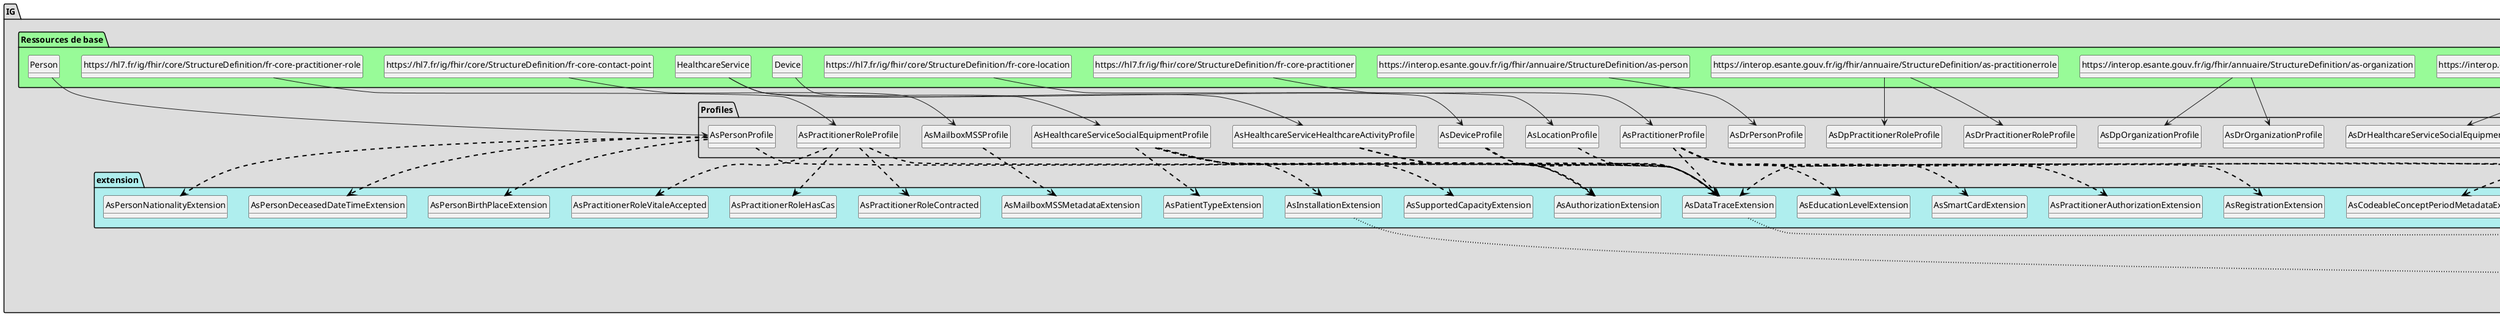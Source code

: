 @startuml
set namespaceSeparator ?
hide circle
hide class fields

package IG #DDDDDD{

     package Profiles #DDDDDD{

        class AsAddressExtendedProfile{

             Address => [None..None]
             Address.line.extension => [None..None]
             Address.line.extension:careOf => <&plus>[0..1]
             Address.line.extension:additionalLocator => <&plus>[0..1]
             Address.line.extension:houseNumber => <&plus>[0..1]
             Address.line.extension:buildingNumberSuffix => <&plus>[0..1]
             Address.line.extension:streetNameType => <&plus>[0..1]
             Address.line.extension:streetNameType.value[x] => <&plus>[None..None]
             Address.line.extension:postBox => <&plus>[0..1]
             Address.line.extension:streetNameBase => <&plus>[0..1]
             Address.line.extension:lieuDit => <&plus>[0..1]
             Address.district => [None..None]
             Address.country => [None..None]
        } 

        class AsCodeableConceptTimedProfile{

             CodeableConcept.extension:as-codeableconcept-timed-metadata => <&plus>[0..*]
        } 

        class AsDeviceProfile{

             Device.meta.extension:as-ext-data-trace => <&plus>[0..1]
             Device.extension => [None..None]
             Device.extension:as-ext-authorization => <&plus>[0..1]
             Device.identifier => [None..None]
             Device.identifier:numAutorisationArhgos => [0..1]
             Device.identifier:numAutorisationArhgos.system => [1..None]
             Device.status => [None..None]
             Device.manufacturer => [None..None]
             Device.serialNumber => [None..None]
             Device.type => [None..None]
             Device.owner => [None..None]
        } 

        class AsDpDeviceProfile{

             Device => [None..None]
             Device.meta.profile => [1..None]
             Device.meta.profile:as-dp-canonical => [1..1]
             Device.definition => [None..0]
             Device.udiCarrier => [None..0]
             Device.status => [1..None]
             Device.statusReason => [None..0]
             Device.distinctIdentifier => [None..0]
             Device.manufactureDate => [None..0]
             Device.expirationDate => [None..0]
             Device.lotNumber => [None..0]
             Device.deviceName => [None..0]
             Device.modelNumber => [None..0]
             Device.partNumber => [None..0]
             Device.specialization => [None..0]
             Device.version => [None..0]
             Device.property => [None..0]
             Device.patient => [None..0]
             Device.contact => [None..0]
             Device.location => [None..0]
             Device.url => [None..0]
             Device.note => [None..0]
             Device.safety => [None..0]
             Device.parent => [None..0]
        } 

        class AsDpHealthcareServiceHealthcareActivityProfile{

             HealthcareService => [None..None]
             HealthcareService.meta.profile => [1..None]
             HealthcareService.meta.profile:as-dp-canonical => [1..1]
             HealthcareService.active => [1..None]
             HealthcareService.specialty => [None..0]
             HealthcareService.location => [None..0]
             HealthcareService.name => [None..0]
             HealthcareService.comment => [None..0]
             HealthcareService.extraDetails => [None..0]
             HealthcareService.photo => [None..0]
             HealthcareService.telecom => [None..0]
             HealthcareService.coverageArea => [None..0]
             HealthcareService.serviceProvisionCode => [None..0]
             HealthcareService.eligibility => [None..0]
             HealthcareService.program => [None..0]
             HealthcareService.communication => [None..0]
             HealthcareService.referralMethod => [None..0]
             HealthcareService.appointmentRequired => [None..0]
             HealthcareService.availableTime => [None..0]
             HealthcareService.notAvailable => [None..0]
             HealthcareService.availabilityExceptions => [None..0]
             HealthcareService.endpoint => [None..0]
        } 

        class AsDpHealthcareServiceSocialEquipmentProfile{

             HealthcareService => [None..None]
             HealthcareService.meta.profile => [1..None]
             HealthcareService.meta.profile:as-dp-canonical => [1..1]
             HealthcareService.identifier => [None..0]
             HealthcareService.identifier:numAutorisationArhgos => [None..0]
             HealthcareService.active => [1..None]
             HealthcareService.category => [None..0]
             HealthcareService.specialty => [None..0]
             HealthcareService.location => [None..0]
             HealthcareService.name => [None..0]
             HealthcareService.comment => [None..0]
             HealthcareService.extraDetails => [None..0]
             HealthcareService.photo => [None..0]
             HealthcareService.telecom => [None..0]
             HealthcareService.coverageArea => [None..0]
             HealthcareService.serviceProvisionCode => [None..0]
             HealthcareService.eligibility.comment => [None..0]
             HealthcareService.program => [None..0]
             HealthcareService.communication => [None..0]
             HealthcareService.referralMethod => [None..0]
             HealthcareService.appointmentRequired => [None..0]
             HealthcareService.availableTime => [None..0]
             HealthcareService.notAvailable => [None..0]
             HealthcareService.availabilityExceptions => [None..0]
             HealthcareService.endpoint => [None..0]
        } 

        class AsDpOrganizationProfile{

             Organization => [None..None]
             Organization.meta.profile => [2..None]
             Organization.meta.profile:fr-canonical => [1..None]
             Organization.meta.profile:as-dp-canonical => [1..1]
             Organization.extension:as-ext-digital-certificate => <&plus>[None..0]
             Organization.identifier => [None..None]
             Organization.identifier.period => [None..0]
             Organization.identifier.assigner => [None..0]
             Organization.identifier:idNatSt => [None..None]
             Organization.identifier:idNatSt.period => [None..0]
             Organization.identifier:idNatSt.assigner => [None..0]
             Organization.identifier:siren => [None..None]
             Organization.identifier:siren.period => [None..0]
             Organization.identifier:siren.assigner => [None..0]
             Organization.identifier:siret => [None..None]
             Organization.identifier:siret.period => [None..0]
             Organization.identifier:siret.assigner => [None..0]
             Organization.identifier:finess => [None..None]
             Organization.identifier:finess.period => [None..0]
             Organization.identifier:finess.assigner => [None..0]
             Organization.identifier:adeliRang => [None..None]
             Organization.identifier:adeliRang.period => [None..0]
             Organization.identifier:adeliRang.assigner => [None..0]
             Organization.identifier:rppsRang => [None..None]
             Organization.identifier:rppsRang.period => [None..0]
             Organization.identifier:rppsRang.assigner => [None..0]
             Organization.identifier:identifiantInterne => [0..1]
             Organization.identifier:identifiantInterne.type => [1..None]
             Organization.identifier:identifiantInterne.system => [None..None]
             Organization.active => [1..None]
             Organization.telecom => [None..None]
             Organization.telecom.period => [None..0]
             Organization.telecom:mailbox-mss => [None..None]
             Organization.telecom:mailbox-mss.extension:as-mailbox-mss-metadata => <&plus>[None..None]
             Organization.telecom:mailbox-mss.extension:as-mailbox-mss-metadata.extension:responsible => <&plus>[None..0]
             Organization.telecom:mailbox-mss.extension:as-mailbox-mss-metadata.extension:phone => <&plus>[None..0]
             Organization.telecom:mailbox-mss.period => [None..0]
             Organization.contact => [None..0]
             Organization.endpoint => [None..0]
        } 

        class AsDpPractitionerProfile{

             Practitioner => [None..None]
             Practitioner.meta.profile => [2..None]
             Practitioner.meta.profile:fr-canonical => [1..None]
             Practitioner.meta.profile:as-dp-canonical => [1..1]
             Practitioner.extension:as-ext-registration => <&plus>[None..0]
             Practitioner.extension:as-ext-frpractitioner-authorization => <&plus>[None..0]
             Practitioner.extension:as-ext-smartcard => <&plus>[None..1]
             Practitioner.extension:as-ext-digital-certificate => <&plus>[None..0]
             Practitioner.identifier => [2..None]
             Practitioner.identifier.period => [None..0]
             Practitioner.identifier.assigner => [None..0]
             Practitioner.identifier:idNatPs => [1..None]
             Practitioner.identifier:idNatPs.period => [None..0]
             Practitioner.identifier:idNatPs.assigner => [None..0]
             Practitioner.identifier:rpps => [1..1]
             Practitioner.identifier:rpps.period => [None..0]
             Practitioner.identifier:rpps.assigner => [None..0]
             Practitioner.identifier:identifiantInterne => [0..1]
             Practitioner.identifier:identifiantInterne.type => [None..None]
             Practitioner.identifier:identifiantInterne.system => [None..None]
             Practitioner.identifier:identifiantInterne.value => [None..None]
             Practitioner.active => [1..None]
             Practitioner.name => [None..1]
             Practitioner.telecom => [None..None]
             Practitioner.telecom:mailbox-mss => [None..None]
             Practitioner.telecom:mailbox-mss.extension:as-mailbox-mss-metadata => <&plus>[None..None]
             Practitioner.telecom:mailbox-mss.extension:as-mailbox-mss-metadata.extension:responsible => <&plus>[None..0]
             Practitioner.telecom:mailbox-mss.extension:as-mailbox-mss-metadata.extension:phone => <&plus>[None..0]
             Practitioner.address => [None..0]
             Practitioner.qualification => [None..None]
             Practitioner.qualification.period => [None..0]
             Practitioner.qualification:degree => [None..None]
             Practitioner.qualification:degree.extension:as-ext-education-level => <&plus>[None..0]
             Practitioner.qualification:degree.period => [None..0]
             Practitioner.qualification:degree.issuer => [None..0]
             Practitioner.qualification:exercicePro => [None..None]
             Practitioner.qualification:exercicePro.period => [None..0]
             Practitioner.qualification:savoirFaire => [None..None]
             Practitioner.qualification:savoirFaire.period => [None..0]
             Practitioner.communication => [None..0]
        } 

        class AsDpPractitionerRoleProfile{

             PractitionerRole => [None..None]
             PractitionerRole.meta.profile => [2..None]
             PractitionerRole.meta.profile:fr-canonical => [1..None]
             PractitionerRole.meta.profile:as-dp-canonical => [1..1]
             PractitionerRole.extension:as-ext-practitionerrole-contracted => <&plus>[None..0]
             PractitionerRole.extension:as-ext-practitionerrole-hascas => <&plus>[None..0]
             PractitionerRole.extension:as-ext-practitionerrole-vitale-accepted => <&plus>[None..0]
             PractitionerRole.identifier:idSituationExercice => [None..1]
             PractitionerRole.identifier:numeroAm => [None..0]
             PractitionerRole.active => [1..None]
             PractitionerRole.period => [None..0]
             PractitionerRole.practitioner => [1..None]
             PractitionerRole.specialty => [None..0]
             PractitionerRole.location => [None..0]
             PractitionerRole.healthcareService => [None..0]
             PractitionerRole.telecom => [None..None]
             PractitionerRole.telecom:mailbox-mss => [None..None]
             PractitionerRole.telecom:mailbox-mss.extension:as-mailbox-mss-metadata => <&plus>[None..None]
             PractitionerRole.telecom:mailbox-mss.extension:as-mailbox-mss-metadata.extension:responsible => <&plus>[None..0]
             PractitionerRole.telecom:mailbox-mss.extension:as-mailbox-mss-metadata.extension:phone => <&plus>[None..0]
             PractitionerRole.availableTime => [None..0]
             PractitionerRole.notAvailable => [None..0]
             PractitionerRole.availabilityExceptions => [None..0]
             PractitionerRole.endpoint => [None..0]
        } 

        class AsDrDeviceProfile{

             Device => [None..None]
             Device.meta.profile => [1..None]
             Device.meta.profile:as-dr-canonical => [1..1]
             Device.definition => [None..0]
             Device.udiCarrier => [None..0]
             Device.statusReason => [None..0]
             Device.distinctIdentifier => [None..0]
             Device.manufactureDate => [None..0]
             Device.expirationDate => [None..0]
             Device.lotNumber => [None..0]
             Device.deviceName => [None..0]
             Device.modelNumber => [None..0]
             Device.partNumber => [None..0]
             Device.specialization => [None..0]
             Device.version => [None..0]
             Device.property => [None..0]
             Device.patient => [None..0]
             Device.contact => [None..0]
             Device.location => [None..0]
             Device.url => [None..0]
             Device.note => [None..0]
             Device.safety => [None..0]
             Device.parent => [None..0]
        } 

        class AsDrHealthcareServiceHealthcareActivityProfile{

             HealthcareService => [None..None]
             HealthcareService.meta.profile => [1..None]
             HealthcareService.meta.profile:as-dr-canonical => [1..1]
             HealthcareService.specialty => [None..0]
             HealthcareService.location => [None..0]
             HealthcareService.name => [None..0]
             HealthcareService.comment => [None..0]
             HealthcareService.extraDetails => [None..0]
             HealthcareService.photo => [None..0]
             HealthcareService.telecom => [None..0]
             HealthcareService.coverageArea => [None..0]
             HealthcareService.serviceProvisionCode => [None..0]
             HealthcareService.eligibility => [None..0]
             HealthcareService.program => [None..0]
             HealthcareService.communication => [None..0]
             HealthcareService.referralMethod => [None..0]
             HealthcareService.appointmentRequired => [None..0]
             HealthcareService.availableTime => [None..0]
             HealthcareService.notAvailable => [None..0]
             HealthcareService.availabilityExceptions => [None..0]
             HealthcareService.endpoint => [None..0]
        } 

        class AsDrHealthcareServiceSocialEquipmentProfile{

             HealthcareService => [None..None]
             HealthcareService.meta.profile => [1..None]
             HealthcareService.meta.profile:as-dr-canonical => [1..1]
             HealthcareService.identifier => [None..0]
             HealthcareService.identifier:numAutorisationArhgos => [None..0]
             HealthcareService.category => [None..0]
             HealthcareService.specialty => [None..0]
             HealthcareService.location => [None..0]
             HealthcareService.name => [None..0]
             HealthcareService.comment => [None..0]
             HealthcareService.extraDetails => [None..0]
             HealthcareService.photo => [None..0]
             HealthcareService.telecom => [None..0]
             HealthcareService.coverageArea => [None..0]
             HealthcareService.serviceProvisionCode => [None..0]
             HealthcareService.eligibility.comment => [None..0]
             HealthcareService.program => [None..0]
             HealthcareService.communication => [None..0]
             HealthcareService.referralMethod => [None..0]
             HealthcareService.appointmentRequired => [None..0]
             HealthcareService.availableTime => [None..0]
             HealthcareService.notAvailable => [None..0]
             HealthcareService.availabilityExceptions => [None..0]
             HealthcareService.endpoint => [None..0]
        } 

        class AsDrOrganizationProfile{

             Organization => [None..None]
             Organization.meta.profile => [2..None]
             Organization.meta.profile:fr-canonical => [1..None]
             Organization.meta.profile:as-dr-canonical => [1..1]
        } 

        class AsDrPersonProfile{

             Person => [None..None]
             Person.meta.profile => [1..None]
             Person.meta.profile:as-dr-canonical => [1..1]
             Person.name => [None..1]
             Person.photo => [None..0]
        } 

        class AsDrPractitionerProfile{

             Practitioner => [None..None]
             Practitioner.meta.profile => [2..None]
             Practitioner.meta.profile:fr-canonical => [1..None]
             Practitioner.meta.profile:as-dr-canonical => [1..1]
             Practitioner.extension:as-ext-digital-certificate => <&plus>[None..None]
             Practitioner.extension:as-ext-digital-certificate.extension:domain => <&plus>[None..0]
             Practitioner.identifier => [2..None]
             Practitioner.identifier:idNatPs => [1..None]
             Practitioner.identifier:rpps => [1..1]
             Practitioner.name => [None..1]
        } 

        class AsDrPractitionerRoleProfile{

             PractitionerRole => [None..None]
             PractitionerRole.meta.profile => [2..None]
             PractitionerRole.meta.profile:fr-canonical => [1..None]
             PractitionerRole.meta.profile:as-dr-canonical => [1..1]
             PractitionerRole.identifier:idSituationExercice => [None..1]
             PractitionerRole.identifier:numeroAm => [None..1]
             PractitionerRole.practitioner => [1..None]
             PractitionerRole.specialty => [None..0]
             PractitionerRole.healthcareService => [None..0]
             PractitionerRole.availableTime => [None..0]
             PractitionerRole.notAvailable => [None..0]
             PractitionerRole.availabilityExceptions => [None..0]
             PractitionerRole.endpoint => [None..0]
        } 

        class AsHealthcareServiceHealthcareActivityProfile{

             HealthcareService.meta.extension:as-ext-data-trace => <&plus>[0..1]
             HealthcareService.meta.extension:as-ext-data-trace.extension:date-maj-ae => <&plus>[None..None]
             HealthcareService.extension => [None..None]
             HealthcareService.extension:as-ext-authorization => <&plus>[0..*]
             HealthcareService.identifier => [None..None]
             HealthcareService.identifier:numAutorisationArhgos => [0..1]
             HealthcareService.identifier:numAutorisationArhgos.system => [1..None]
             HealthcareService.providedBy => [None..None]
             HealthcareService.category => [None..None]
             HealthcareService.type => [None..None]
             HealthcareService.type:category => [0..1]
             HealthcareService.type:activity => [0..1]
             HealthcareService.specialty => [None..None]
             HealthcareService.characteristic => [None..None]
        } 

        class AsHealthcareServiceSocialEquipmentProfile{

             HealthcareService.meta.extension:as-ext-data-trace => <&plus>[0..1]
             HealthcareService.extension => [None..None]
             HealthcareService.extension:as-ext-authorization => <&plus>[0..*]
             HealthcareService.extension:as-ext-authorization.extension:dateAuthorization => <&plus>[None..None]
             HealthcareService.extension:as-ext-authorization.extension:deletedAuthorization => <&plus>[None..None]
             HealthcareService.extension:as-ext-installation => <&plus>[0..*]
             HealthcareService.extension:as-ext-installation.extension:dateFirstInstallation => <&plus>[None..None]
             HealthcareService.extension:as-ext-installation.extension:deletedInstallation => <&plus>[None..None]
             HealthcareService.extension:as-ext-patient-type => <&plus>[0..*]
             HealthcareService.extension:as-ext-patient-type.extension:authorizedAgeRange => <&plus>[None..None]
             HealthcareService.extension:as-ext-patient-type.extension:authorizedAgeRange.value[x].low => <&plus>[None..None]
             HealthcareService.extension:as-ext-patient-type.extension:authorizedAgeRange.value[x].high => <&plus>[None..None]
             HealthcareService.extension:as-ext-patient-type.extension:installedAgeRange => <&plus>[None..None]
             HealthcareService.extension:as-ext-patient-type.extension:installedAgeRange.value[x].low => <&plus>[None..None]
             HealthcareService.extension:as-ext-patient-type.extension:installedAgeRange.value[x].high => <&plus>[None..None]
             HealthcareService.extension:as-ext-supported-capacity => <&plus>[0..*]
             HealthcareService.extension:as-ext-supported-capacity.extension:capacityAvailable => <&plus>[None..None]
             HealthcareService.extension:as-ext-supported-capacity.extension:femaleCapacityAvailable => <&plus>[None..None]
             HealthcareService.extension:as-ext-supported-capacity.extension:maleCapacityAvailable => <&plus>[None..None]
             HealthcareService.extension:as-ext-supported-capacity.extension:socialAssistanceCapacityAvailable => <&plus>[None..None]
             HealthcareService.extension:as-ext-supported-capacity.extension:installedCapacity => <&plus>[None..None]
             HealthcareService.extension:as-ext-supported-capacity.extension:femaleInstalledCapacity => <&plus>[None..None]
             HealthcareService.extension:as-ext-supported-capacity.extension:maleInstalledCapacity => <&plus>[None..None]
             HealthcareService.extension:as-ext-supported-capacity.extension:socialAssistanceInstalledCapacity => <&plus>[None..None]
             HealthcareService.identifier => [None..None]
             HealthcareService.identifier:numAutorisationArhgos => [0..1]
             HealthcareService.identifier:numAutorisationArhgos.system => [1..None]
             HealthcareService.providedBy => [None..None]
             HealthcareService.type => [None..None]
             HealthcareService.type:category => [0..1]
             HealthcareService.eligibility => [None..None]
             HealthcareService.eligibility.code => [None..None]
             HealthcareService.characteristic => [None..None]
        } 

        class AsLocationProfile{

             Location => [None..None]
             Location.meta.extension:as-ext-data-trace => <&plus>[0..1]
             Location.address => [None..None]
        } 

        class AsMailboxMSSProfile{

             ContactPoint.extension => [1..None]
             ContactPoint.extension:emailType => <&plus>[1..None]
             ContactPoint.extension:emailType.value[x] => <&plus>[None..None]
             ContactPoint.extension:as-mailbox-mss-metadata => <&plus>[0..1]
             ContactPoint.system => [None..None]
             ContactPoint.value => [None..None]
        } 

        class AsOrganizationProfile{

             Organization => [None..None]
             Organization.meta.extension:as-ext-data-trace => <&plus>[0..1]
             Organization.extension:usePeriod => <&plus>[None..None]
             Organization.extension:usePeriod.value[x].start => <&plus>[None..None]
             Organization.extension:usePeriod.value[x].end => <&plus>[None..None]
             Organization.extension:as-ext-digital-certificate => <&plus>[0..1]
             Organization.extension:as-ext-organization-pharmacy-licence => <&plus>[0..*]
             Organization.extension:as-ext-organization-pricing-model => <&plus>[0..1]
             Organization.extension:as-ext-organization-closing-type => <&plus>[0..1]
             Organization.extension:as-ext-organization-budget-type => <&plus>[0..1]
             Organization.extension:as-ext-organization-authorization-deadline => <&plus>[0..1]
             Organization.identifier:idNatSt => [None..None]
             Organization.identifier:siren => [None..None]
             Organization.identifier:finess => [None..None]
             Organization.active => [None..None]
             Organization.type => [None..None]
             Organization.type:organizationType => [None..None]
             Organization.type:organizationType.extension => [1..None]
             Organization.type:organizationType.extension:as-ext-organization-types => <&plus>[1..1]
             Organization.type:organizationType.extension:as-ext-organization-types.value[x] => <&plus>[None..None]
             Organization.type:secteurActiviteRASS => [None..None]
             Organization.type:secteurActiviteRASS.extension => [1..None]
             Organization.type:secteurActiviteRASS.extension:as-ext-organization-types => <&plus>[1..1]
             Organization.type:secteurActiviteRASS.extension:as-ext-organization-types.value[x] => <&plus>[None..None]
             Organization.type:activiteINSEE => [0..1]
             Organization.type:activiteINSEE.extension => [1..None]
             Organization.type:activiteINSEE.extension:as-ext-organization-types => <&plus>[1..1]
             Organization.type:activiteINSEE.extension:as-ext-organization-types.value[x] => <&plus>[None..None]
             Organization.type:statutJuridiqueINSEE => [0..1]
             Organization.type:statutJuridiqueINSEE.extension => [1..None]
             Organization.type:statutJuridiqueINSEE.extension:as-ext-organization-types => <&plus>[1..1]
             Organization.type:statutJuridiqueINSEE.extension:as-ext-organization-types.value[x] => <&plus>[None..None]
             Organization.type:sphParticipation => [0..1]
             Organization.type:sphParticipation.extension => [1..None]
             Organization.type:sphParticipation.extension:as-ext-organization-types => <&plus>[1..1]
             Organization.type:sphParticipation.extension:as-ext-organization-types.value[x] => <&plus>[None..None]
             Organization.type:typeEtablissement => [0..1]
             Organization.type:typeEtablissement.extension => [1..None]
             Organization.type:typeEtablissement.extension:as-ext-organization-types => <&plus>[1..1]
             Organization.type:typeEtablissement.extension:as-ext-organization-types.value[x] => <&plus>[None..None]
             Organization.name => [None..None]
             Organization.alias => [None..None]
             Organization.telecom => [None..None]
             Organization.telecom.use => [None..None]
             Organization.telecom:mailbox-mss => [0..*]
             Organization.address => [None..None]
             Organization.partOf => [None..None]
             Organization.endpoint => [None..None]
        } 

        class AsPersonProfile{

             Person.meta.extension:as-ext-data-trace => <&plus>[0..1]
             Person.language => [None..None]
             Person.extension => [None..None]
             Person.extension:as-ext-person-nationality => <&plus>[0..*]
             Person.extension:as-ext-person-birth-place => <&plus>[0..1]
             Person.extension:as-ext-person-deceased-date-time => <&plus>[0..1]
             Person.name => [None..None]
             Person.name.family => [None..None]
             Person.name.given => [None..None]
             Person.name.prefix => [None..None]
             Person.telecom => [None..None]
             Person.telecom.system => [None..None]
             Person.telecom.use => [None..None]
             Person.gender => [None..None]
             Person.birthDate => [None..None]
             Person.photo => [None..None]
             Person.active => [None..None]
             Person.link => [None..None]
             Person.link:as-practitioner-exercice-professionnel => [0..*]
             Person.link:as-practitioner-exercice-professionnel.target => [None..None]
        } 

        class AsPractitionerProfile{

             Practitioner => [None..None]
             Practitioner.meta.extension:as-ext-data-trace => <&plus>[0..1]
             Practitioner.extension:as-ext-registration => <&plus>[0..*]
             Practitioner.extension:as-ext-registration.extension:registeringOrganization => <&plus>[None..None]
             Practitioner.extension:as-ext-registration.extension:period => <&plus>[None..None]
             Practitioner.extension:as-ext-registration.extension:period.value[x].start => <&plus>[None..None]
             Practitioner.extension:as-ext-registration.extension:period.value[x].end => <&plus>[None..None]
             Practitioner.extension:as-ext-registration.extension:status => <&plus>[None..None]
             Practitioner.extension:as-ext-registration.extension:hostingDepartment => <&plus>[None..None]
             Practitioner.extension:as-ext-frpractitioner-authorization => <&plus>[0..*]
             Practitioner.extension:as-ext-frpractitioner-authorization.extension:type => <&plus>[None..None]
             Practitioner.extension:as-ext-frpractitioner-authorization.extension:period => <&plus>[None..None]
             Practitioner.extension:as-ext-frpractitioner-authorization.extension:period.value[x].start => <&plus>[None..None]
             Practitioner.extension:as-ext-frpractitioner-authorization.extension:period.value[x].end => <&plus>[None..None]
             Practitioner.extension:as-ext-frpractitioner-authorization.extension:field => <&plus>[None..None]
             Practitioner.extension:as-ext-frpractitioner-authorization.extension:profession => <&plus>[None..None]
             Practitioner.extension:as-ext-smartcard => <&plus>[0..*]
             Practitioner.extension:as-ext-digital-certificate => <&plus>[0..*]
             Practitioner.identifier => [None..None]
             Practitioner.identifier.type => [None..None]
             Practitioner.identifier:idNatPs => [None..None]
             Practitioner.identifier:idNatPs.type => [1..None]
             Practitioner.identifier:rpps => [None..None]
             Practitioner.identifier:rpps.type => [1..None]
             Practitioner.identifier:adeli => [None..0]
             Practitioner.active => [None..None]
             Practitioner.name => [None..None]
             Practitioner.name.family => [None..None]
             Practitioner.name.given => [None..None]
             Practitioner.name.suffix => [None..None]
             Practitioner.telecom => [None..None]
             Practitioner.telecom.system => [None..None]
             Practitioner.telecom.use => [None..None]
             Practitioner.telecom:mailbox-mss => [0..*]
             Practitioner.address => [None..None]
             Practitioner.qualification => [None..None]
             Practitioner.qualification.identifier => [None..None]
             Practitioner.qualification.code => [None..None]
             Practitioner.qualification:degree => [None..None]
             Practitioner.qualification:degree.extension => [None..None]
             Practitioner.qualification:degree.extension:as-ext-education-level => <&plus>[0..*]
             Practitioner.qualification:degree.extension:as-ext-education-level.extension:academicDegree => <&plus>[None..None]
             Practitioner.qualification:degree.extension:as-ext-education-level.extension:achievedLevel => <&plus>[None..None]
             Practitioner.qualification:degree.extension:as-ext-education-level.extension:academicYear => <&plus>[None..None]
             Practitioner.qualification:degree.code.coding:degreeType => [None..None]
             Practitioner.qualification:degree.code.coding:degree => [None..None]
             Practitioner.qualification:degree.period => [None..None]
             Practitioner.qualification:degree.period.start => [None..None]
             Practitioner.qualification:degree.period.end => [None..None]
             Practitioner.qualification:degree.issuer => [None..None]
             Practitioner.qualification:exercicePro => [None..None]
             Practitioner.qualification:exercicePro.code.coding:categorieProfession => [None..None]
             Practitioner.qualification:exercicePro.code.coding:profession => [None..None]
             Practitioner.qualification:exercicePro.period => [None..None]
             Practitioner.qualification:exercicePro.period.start => [None..None]
             Practitioner.qualification:exercicePro.period.end => [None..None]
             Practitioner.qualification:savoirFaire => [None..None]
             Practitioner.qualification:savoirFaire.code => [None..None]
             Practitioner.qualification:savoirFaire.code.coding:typeSavoirFaire => [None..None]
             Practitioner.qualification:savoirFaire.code.coding:savoirFaire => [None..None]
             Practitioner.qualification:savoirFaire.period.start => [None..None]
             Practitioner.qualification:savoirFaire.period.end => [None..None]
             Practitioner.communication => [None..None]
        } 

        class AsPractitionerRoleProfile{

             PractitionerRole => [None..None]
             PractitionerRole.meta.extension:as-ext-data-trace => <&plus>[0..1]
             PractitionerRole.extension:as-ext-practitionerrole-contracted => <&plus>[0..1]
             PractitionerRole.extension:as-ext-practitionerrole-hascas => <&plus>[0..1]
             PractitionerRole.extension:as-ext-practitionerrole-vitale-accepted => <&plus>[0..1]
             PractitionerRole.identifier => [None..None]
             PractitionerRole.identifier:idSituationExercice => [0..*]
             PractitionerRole.identifier:idSituationExercice.system => [1..None]
             PractitionerRole.identifier:numeroAm => [0..*]
             PractitionerRole.identifier:numeroAm.system => [1..None]
             PractitionerRole.active => [None..None]
             PractitionerRole.period => [None..None]
             PractitionerRole.period.start => [None..None]
             PractitionerRole.period.end => [None..None]
             PractitionerRole.practitioner => [None..None]
             PractitionerRole.organization => [None..None]
             PractitionerRole.code => [None..None]
             PractitionerRole.code:genreActivite => [0..1]
             PractitionerRole.code:modeExercice => [0..1]
             PractitionerRole.code:typeActiviteLiberale => [0..1]
             PractitionerRole.code:statutProfessionnelSSA => [0..1]
             PractitionerRole.code:statutHospitalier => [0..1]
             PractitionerRole.code:fonction => [0..1]
             PractitionerRole.code:metierPharmacien => [0..*]
             PractitionerRole.location => [None..None]
             PractitionerRole.healthcareService => [None..None]
             PractitionerRole.telecom => [None..None]
             PractitionerRole.telecom:mailbox-mss => [0..*]
             PractitionerRole.availableTime => [None..None]
             PractitionerRole.notAvailable => [None..None]
             PractitionerRole.availabilityExceptions => [None..None]
             PractitionerRole.endpoint => [None..None]
         }

     }
     package extension #paleturquoise {

     AsAddressExtendedProfile -[#black,dashed,thickness=2]-> AsLieuDit
     AsCodeableConceptTimedProfile -[#black,dashed,thickness=2]-> AsCodeableConceptPeriodMetadataExtension
     AsDeviceProfile -[#black,dashed,thickness=2]-> AsDataTraceExtension
     AsDeviceProfile -[#black,dashed,thickness=2]-> AsAuthorizationExtension
     AsHealthcareServiceHealthcareActivityProfile -[#black,dashed,thickness=2]-> AsDataTraceExtension
     AsHealthcareServiceHealthcareActivityProfile -[#black,dashed,thickness=2]-> AsAuthorizationExtension
     AsHealthcareServiceSocialEquipmentProfile -[#black,dashed,thickness=2]-> AsDataTraceExtension
     AsHealthcareServiceSocialEquipmentProfile -[#black,dashed,thickness=2]-> AsAuthorizationExtension
     AsHealthcareServiceSocialEquipmentProfile -[#black,dashed,thickness=2]-> AsInstallationExtension
     AsHealthcareServiceSocialEquipmentProfile -[#black,dashed,thickness=2]-> AsPatientTypeExtension
     AsHealthcareServiceSocialEquipmentProfile -[#black,dashed,thickness=2]-> AsSupportedCapacityExtension
     AsLocationProfile -[#black,dashed,thickness=2]-> AsDataTraceExtension
     AsMailboxMSSProfile -[#black,dashed,thickness=2]-> AsMailboxMSSMetadataExtension
     AsOrganizationProfile -[#black,dashed,thickness=2]-> AsDataTraceExtension
     AsOrganizationProfile -[#black,dashed,thickness=2]-> AsDigitalCertificateExtension
     AsOrganizationProfile -[#black,dashed,thickness=2]-> AsOrganizationPharmacyLicenceExtension
     AsOrganizationProfile -[#black,dashed,thickness=2]-> AsOrganizationPricingModelExtension
     AsOrganizationProfile -[#black,dashed,thickness=2]-> AsOrganizationClosingTypeExtension
     AsOrganizationProfile -[#black,dashed,thickness=2]-> AsOrganizationBudgetTypeExtension
     AsOrganizationProfile -[#black,dashed,thickness=2]-> AsOrganizationAuthorizationDeadlineExtension
     AsOrganizationProfile -[#black,dashed,thickness=2]-> AsOrganizationTypes
     AsOrganizationProfile -[#black,dashed,thickness=2]-> AsOrganizationTypes
     AsOrganizationProfile -[#black,dashed,thickness=2]-> AsOrganizationTypes
     AsOrganizationProfile -[#black,dashed,thickness=2]-> AsOrganizationTypes
     AsOrganizationProfile -[#black,dashed,thickness=2]-> AsOrganizationTypes
     AsOrganizationProfile -[#black,dashed,thickness=2]-> AsOrganizationTypes
     AsPersonProfile -[#black,dashed,thickness=2]-> AsDataTraceExtension
     AsPersonProfile -[#black,dashed,thickness=2]-> AsPersonNationalityExtension
     AsPersonProfile -[#black,dashed,thickness=2]-> AsPersonBirthPlaceExtension
     AsPersonProfile -[#black,dashed,thickness=2]-> AsPersonDeceasedDateTimeExtension
     AsPractitionerProfile -[#black,dashed,thickness=2]-> AsDataTraceExtension
     AsPractitionerProfile -[#black,dashed,thickness=2]-> AsRegistrationExtension
     AsPractitionerProfile -[#black,dashed,thickness=2]-> AsPractitionerAuthorizationExtension
     AsPractitionerProfile -[#black,dashed,thickness=2]-> AsSmartCardExtension
     AsPractitionerProfile -[#black,dashed,thickness=2]-> AsDigitalCertificateExtension
     AsPractitionerProfile -[#black,dashed,thickness=2]-> AsEducationLevelExtension
     AsPractitionerRoleProfile -[#black,dashed,thickness=2]-> AsDataTraceExtension
     AsPractitionerRoleProfile -[#black,dashed,thickness=2]-> AsPractitionerRoleContracted
     AsPractitionerRoleProfile -[#black,dashed,thickness=2]-> AsPractitionerRoleHasCas
     AsPractitionerRoleProfile -[#black,dashed,thickness=2]-> AsPractitionerRoleVitaleAccepted

        class AsAuthorizationExtension{

          Extension.extension:dateAuthorization => [0..1]
          Extension.extension:dateAuthorization.extension => [None..0]
          Extension.extension:dateAuthorization.url => [None..None]
          Extension.extension:dateAuthorization.value[x] => [None..None]
          Extension.extension:periodAuthorization => [0..1]
          Extension.extension:periodAuthorization.extension => [None..0]
          Extension.extension:periodAuthorization.url => [None..None]
          Extension.extension:periodAuthorization.value[x] => [None..None]
          Extension.extension:periodAuthorization.value[x].start => [None..None]
          Extension.extension:periodAuthorization.value[x].end => [None..None]
          Extension.extension:dateUpdateAuthorization => [0..1]
          Extension.extension:dateUpdateAuthorization.extension => [None..0]
          Extension.extension:dateUpdateAuthorization.url => [None..None]
          Extension.extension:dateUpdateAuthorization.value[x] => [None..None]
          Extension.extension:deletedAuthorization => [0..1]
          Extension.extension:deletedAuthorization.extension => [None..0]
          Extension.extension:deletedAuthorization.url => [None..None]
          Extension.extension:deletedAuthorization.value[x] => [None..None]
          Extension.url => [None..None]
          Extension.value[x] => [None..0]
        } 
        class AsCodeableConceptPeriodMetadataExtension{

          Extension.extension => [None..0]
          Extension.url => [None..None]
          Extension.value[x] => [None..None]
          Extension.value[x].start => [None..None]
          Extension.value[x].end => [None..None]
        } 
        class AsDataTraceExtension{

          Extension.extension:autorite-enregistrement => [0..1]
          Extension.extension:autorite-enregistrement.extension => [None..0]
          Extension.extension:autorite-enregistrement.url => [None..None]
          Extension.extension:autorite-enregistrement.value[x] => [None..None]
          Extension.extension:systeme-information => [0..1]
          Extension.extension:systeme-information.extension => [None..0]
          Extension.extension:systeme-information.url => [None..None]
          Extension.extension:systeme-information.value[x] => [None..None]
          Extension.extension:date-maj-ae => [0..1]
          Extension.extension:date-maj-ae.extension => [None..0]
          Extension.extension:date-maj-ae.url => [None..None]
          Extension.extension:date-maj-ae.value[x] => [None..None]
          Extension.url => [None..None]
          Extension.value[x] => [None..0]
        } 
        class AsDigitalCertificateExtension{

          Extension.extension:serialNumber => [0..1]
          Extension.extension:serialNumber.extension => [None..0]
          Extension.extension:serialNumber.url => [None..None]
          Extension.extension:serialNumber.value[x] => [None..None]
          Extension.extension:issuer => [0..1]
          Extension.extension:issuer.extension => [None..0]
          Extension.extension:issuer.url => [None..None]
          Extension.extension:issuer.value[x] => [None..None]
          Extension.extension:subject => [0..1]
          Extension.extension:subject.extension => [None..0]
          Extension.extension:subject.url => [None..None]
          Extension.extension:subject.value[x] => [None..None]
          Extension.extension:validity => [0..1]
          Extension.extension:validity.extension => [None..0]
          Extension.extension:validity.url => [None..None]
          Extension.extension:validity.value[x] => [None..None]
          Extension.extension:validity.value[x].start => [None..None]
          Extension.extension:validity.value[x].end => [None..None]
          Extension.extension:domain => [0..1]
          Extension.extension:domain.extension => [None..0]
          Extension.extension:domain.url => [None..None]
          Extension.extension:domain.value[x] => [None..None]
          Extension.extension:keyUsage => [0..1]
          Extension.extension:keyUsage.extension => [None..0]
          Extension.extension:keyUsage.url => [None..None]
          Extension.extension:keyUsage.value[x] => [None..None]
          Extension.extension:value => [0..1]
          Extension.extension:value.extension => [None..0]
          Extension.extension:value.url => [None..None]
          Extension.extension:value.value[x] => [None..None]
          Extension.url => [None..None]
          Extension.value[x] => [None..0]
        } 
        class AsEducationLevelExtension{

          Extension.extension:academicDegree => [0..1]
          Extension.extension:academicDegree.extension => [None..0]
          Extension.extension:academicDegree.url => [None..None]
          Extension.extension:academicDegree.value[x] => [None..None]
          Extension.extension:achievedLevel => [0..1]
          Extension.extension:achievedLevel.extension => [None..0]
          Extension.extension:achievedLevel.url => [None..None]
          Extension.extension:achievedLevel.value[x] => [None..None]
          Extension.extension:academicYear => [0..1]
          Extension.extension:academicYear.extension => [None..0]
          Extension.extension:academicYear.url => [None..None]
          Extension.extension:academicYear.value[x] => [None..None]
          Extension.url => [None..None]
          Extension.value[x] => [None..0]
        } 
        class AsInstallationExtension{

          Extension.extension:dateFirstInstallation => [0..1]
          Extension.extension:dateFirstInstallation.extension => [None..0]
          Extension.extension:dateFirstInstallation.url => [None..None]
          Extension.extension:dateFirstInstallation.value[x] => [None..None]
          Extension.extension:dateLastInstallation => [0..1]
          Extension.extension:dateLastInstallation.extension => [None..0]
          Extension.extension:dateLastInstallation.url => [None..None]
          Extension.extension:dateLastInstallation.value[x] => [None..None]
          Extension.extension:deletedInstallation => [0..1]
          Extension.extension:deletedInstallation.extension => [None..0]
          Extension.extension:deletedInstallation.url => [None..None]
          Extension.extension:deletedInstallation.value[x] => [None..None]
          Extension.extension:sourceReportInstallation => [0..1]
          Extension.extension:sourceReportInstallation.extension => [None..0]
          Extension.extension:sourceReportInstallation.url => [None..None]
          Extension.extension:sourceReportInstallation.value[x] => [None..None]
          Extension.url => [None..None]
          Extension.value[x] => [None..0]
        } 
        class AsLieuDit{

          Extension.extension => [None..0]
          Extension.url => [None..None]
          Extension.value[x] => [None..None]
        } 
        class AsMailboxMSSMetadataExtension{

          Extension.extension:type => [0..1]
          Extension.extension:type.extension => [None..0]
          Extension.extension:type.url => [None..None]
          Extension.extension:type.value[x] => [None..None]
          Extension.extension:description => [0..1]
          Extension.extension:description.extension => [None..0]
          Extension.extension:description.url => [None..None]
          Extension.extension:description.value[x] => [None..None]
          Extension.extension:responsible => [0..1]
          Extension.extension:responsible.extension => [None..0]
          Extension.extension:responsible.url => [None..None]
          Extension.extension:responsible.value[x] => [None..None]
          Extension.extension:service => [0..1]
          Extension.extension:service.extension => [None..0]
          Extension.extension:service.url => [None..None]
          Extension.extension:service.value[x] => [None..None]
          Extension.extension:phone => [0..1]
          Extension.extension:phone.extension => [None..0]
          Extension.extension:phone.url => [None..None]
          Extension.extension:phone.value[x] => [None..None]
          Extension.extension:digitization => [0..1]
          Extension.extension:digitization.extension => [None..0]
          Extension.extension:digitization.url => [None..None]
          Extension.extension:digitization.value[x] => [None..None]
          Extension.extension:listeRouge => [0..1]
          Extension.extension:listeRouge.extension => [None..0]
          Extension.extension:listeRouge.url => [None..None]
          Extension.extension:listeRouge.value[x] => [None..None]
          Extension.url => [None..None]
          Extension.value[x] => [None..0]
        } 
        class AsOrganizationAuthorizationDeadlineExtension{

          Extension.extension:endDate => [0..1]
          Extension.extension:endDate.extension => [None..0]
          Extension.extension:endDate.url => [None..None]
          Extension.extension:endDate.value[x] => [None..None]
          Extension.extension:indicator => [0..1]
          Extension.extension:indicator.extension => [None..0]
          Extension.extension:indicator.url => [None..None]
          Extension.extension:indicator.value[x] => [None..None]
          Extension.url => [None..None]
          Extension.value[x] => [None..0]
        } 
        class AsOrganizationBudgetTypeExtension{

          Extension.extension => [None..0]
          Extension.url => [None..None]
          Extension.value[x] => [None..None]
        } 
        class AsOrganizationClosingTypeExtension{

          Extension.extension => [None..0]
          Extension.url => [None..None]
          Extension.value[x] => [None..None]
        } 
        class AsOrganizationPharmacyLicenceExtension{

          Extension.extension => [None..0]
          Extension.url => [None..None]
          Extension.value[x] => [None..None]
        } 
        class AsOrganizationPricingModelExtension{

          Extension.extension => [None..0]
          Extension.url => [None..None]
          Extension.value[x] => [None..None]
        } 
        class AsOrganizationTypes{

          Extension.extension => [None..0]
          Extension.url => [None..None]
          Extension.value[x] => [None..None]
        } 
        class AsPatientTypeExtension{

          Extension.extension:authorizedAgeRange => [0..1]
          Extension.extension:authorizedAgeRange.extension => [None..0]
          Extension.extension:authorizedAgeRange.url => [None..None]
          Extension.extension:authorizedAgeRange.value[x] => [None..None]
          Extension.extension:installedAgeRange => [0..1]
          Extension.extension:installedAgeRange.extension => [None..0]
          Extension.extension:installedAgeRange.url => [None..None]
          Extension.extension:installedAgeRange.value[x] => [None..None]
          Extension.url => [None..None]
          Extension.value[x] => [None..0]
        } 
        class AsPersonBirthPlaceExtension{

          Extension.extension => [None..0]
          Extension.url => [None..None]
          Extension.value[x] => [None..None]
          Extension.value[x]:valueAddress => [0..1]
        } 
        class AsPersonDeceasedDateTimeExtension{

          Extension.extension => [None..0]
          Extension.url => [None..None]
          Extension.value[x] => [None..None]
          Extension.value[x]:valueDateTime => [0..1]
        } 
        class AsPersonNationalityExtension{

          Extension.extension:code => [0..1]
          Extension.extension:code.extension => [None..0]
          Extension.extension:code.url => [None..None]
          Extension.extension:code.value[x] => [None..None]
          Extension.extension:period => [0..1]
          Extension.extension:period.extension => [None..0]
          Extension.extension:period.url => [None..None]
          Extension.extension:period.value[x] => [None..None]
          Extension.url => [None..None]
          Extension.value[x] => [None..0]
        } 
        class AsPractitionerAuthorizationExtension{

          Extension.extension:type => [0..1]
          Extension.extension:type.extension => [None..0]
          Extension.extension:type.url => [None..None]
          Extension.extension:type.value[x] => [None..None]
          Extension.extension:period => [0..1]
          Extension.extension:period.extension => [None..0]
          Extension.extension:period.url => [None..None]
          Extension.extension:period.value[x] => [None..None]
          Extension.extension:period.value[x].start => [None..None]
          Extension.extension:period.value[x].end => [None..None]
          Extension.extension:field => [0..1]
          Extension.extension:field.extension => [None..0]
          Extension.extension:field.url => [None..None]
          Extension.extension:field.value[x] => [None..None]
          Extension.extension:profession => [0..1]
          Extension.extension:profession.extension => [None..0]
          Extension.extension:profession.url => [None..None]
          Extension.extension:profession.value[x] => [None..None]
          Extension.url => [None..None]
          Extension.value[x] => [None..0]
        } 
        class AsPractitionerRoleContracted{

          Extension.extension => [None..0]
          Extension.url => [None..None]
          Extension.value[x] => [None..None]
        } 
        class AsPractitionerRoleHasCas{

          Extension.extension => [None..0]
          Extension.url => [None..None]
          Extension.value[x] => [None..None]
        } 
        class AsPractitionerRoleVitaleAccepted{

          Extension.extension => [None..0]
          Extension.url => [None..None]
          Extension.value[x] => [None..None]
        } 
        class AsRegistrationExtension{

          Extension.extension:registeringOrganization => [0..1]
          Extension.extension:registeringOrganization.extension => [None..0]
          Extension.extension:registeringOrganization.url => [None..None]
          Extension.extension:registeringOrganization.value[x] => [None..None]
          Extension.extension:registeringOrganizationDetail => [0..1]
          Extension.extension:registeringOrganizationDetail.extension => [None..0]
          Extension.extension:registeringOrganizationDetail.url => [None..None]
          Extension.extension:registeringOrganizationDetail.value[x] => [None..None]
          Extension.extension:period => [0..1]
          Extension.extension:period.extension => [None..0]
          Extension.extension:period.url => [None..None]
          Extension.extension:period.value[x] => [None..None]
          Extension.extension:period.value[x].start => [None..None]
          Extension.extension:period.value[x].end => [None..None]
          Extension.extension:status => [0..1]
          Extension.extension:status.extension => [None..0]
          Extension.extension:status.url => [None..None]
          Extension.extension:status.value[x] => [None..None]
          Extension.extension:hostingDepartment => [0..1]
          Extension.extension:hostingDepartment.extension => [None..0]
          Extension.extension:hostingDepartment.url => [None..None]
          Extension.extension:hostingDepartment.value[x] => [None..None]
          Extension.extension:isFirst => [0..1]
          Extension.extension:isFirst.extension => [None..0]
          Extension.extension:isFirst.url => [None..None]
          Extension.extension:isFirst.value[x] => [None..None]
          Extension.url => [None..None]
          Extension.value[x] => [None..0]
        } 
        class AsSmartCardExtension{

          Extension.extension:type => [0..1]
          Extension.extension:type.extension => [None..0]
          Extension.extension:type.url => [None..None]
          Extension.extension:type.value[x] => [None..None]
          Extension.extension:number => [0..1]
          Extension.extension:number.extension => [None..0]
          Extension.extension:number.url => [None..None]
          Extension.extension:number.value[x] => [None..None]
          Extension.extension:period => [0..1]
          Extension.extension:period.extension => [None..0]
          Extension.extension:period.url => [None..None]
          Extension.extension:period.value[x] => [None..None]
          Extension.extension:period.value[x].start => [None..None]
          Extension.extension:period.value[x].end => [None..None]
          Extension.extension:cancellationDate => [0..1]
          Extension.extension:cancellationDate.extension => [None..0]
          Extension.extension:cancellationDate.url => [None..None]
          Extension.extension:cancellationDate.value[x] => [None..None]
          Extension.extension:date => [0..*]
          Extension.extension:date.url => [None..None]
          Extension.url => [None..None]
          Extension.value[x] => [None..0]
        } 
        class AsSupportedCapacityExtension{

          Extension.extension:capacityAvailable => [0..1]
          Extension.extension:capacityAvailable.extension => [None..0]
          Extension.extension:capacityAvailable.url => [None..None]
          Extension.extension:capacityAvailable.value[x] => [None..None]
          Extension.extension:femaleCapacityAvailable => [0..1]
          Extension.extension:femaleCapacityAvailable.extension => [None..0]
          Extension.extension:femaleCapacityAvailable.url => [None..None]
          Extension.extension:femaleCapacityAvailable.value[x] => [None..None]
          Extension.extension:maleCapacityAvailable => [0..1]
          Extension.extension:maleCapacityAvailable.extension => [None..0]
          Extension.extension:maleCapacityAvailable.url => [None..None]
          Extension.extension:maleCapacityAvailable.value[x] => [None..None]
          Extension.extension:socialAssistanceCapacityAvailable => [0..1]
          Extension.extension:socialAssistanceCapacityAvailable.extension => [None..0]
          Extension.extension:socialAssistanceCapacityAvailable.url => [None..None]
          Extension.extension:socialAssistanceCapacityAvailable.value[x] => [None..None]
          Extension.extension:installedCapacity => [0..1]
          Extension.extension:installedCapacity.extension => [None..0]
          Extension.extension:installedCapacity.url => [None..None]
          Extension.extension:installedCapacity.value[x] => [None..None]
          Extension.extension:femaleInstalledCapacity => [0..1]
          Extension.extension:femaleInstalledCapacity.extension => [None..0]
          Extension.extension:femaleInstalledCapacity.url => [None..None]
          Extension.extension:femaleInstalledCapacity.value[x] => [None..None]
          Extension.extension:maleInstalledCapacity => [0..1]
          Extension.extension:maleInstalledCapacity.extension => [None..0]
          Extension.extension:maleInstalledCapacity.url => [None..None]
          Extension.extension:maleInstalledCapacity.value[x] => [None..None]
          Extension.extension:socialAssistanceInstalledCapacity => [0..1]
          Extension.extension:socialAssistanceInstalledCapacity.extension => [None..0]
          Extension.extension:socialAssistanceInstalledCapacity.url => [None..None]
          Extension.extension:socialAssistanceInstalledCapacity.value[x] => [None..None]
          Extension.url => [None..None]
          Extension.value[x] => [None..0]
         }
     }
     package valueset #PaleVioletRed{

        class AsVSInterneIdSystems  

     AsDpPractitionerProfile -[#black,dotted,thickness=2]-> AsVSInterneIdSystems

        class AsVsTypeSystemeInformationVS  

     AsDataTraceExtension -[#black,dotted,thickness=2]-> AsVsTypeSystemeInformationVS

        class VS_TRE_R301_SourceInformationInstallation  

     AsInstallationExtension -[#black,dotted,thickness=2]-> VS_TRE_R301_SourceInformationInstallation

        class VS_TRE_R286_TypeFermeture  

     AsOrganizationClosingTypeExtension -[#black,dotted,thickness=2]-> VS_TRE_R286_TypeFermeture

        class VS_TRE_R74_ModeFixationTarifaire  

     AsOrganizationPricingModelExtension -[#black,dotted,thickness=2]-> VS_TRE_R74_ModeFixationTarifaire

        class AsVsOrganizationTypes  

     AsOrganizationTypes -[#black,dotted,thickness=2]-> AsVsOrganizationTypes

        class AsVsTypeEtablissement  

     AsOrganizationProfile -[#black,dotted,thickness=2]-> AsVsTypeEtablissement
       }

package "Ressources de base" #palegreen {

 class "https://hl7.fr/ig/fhir/core/StructureDefinition/fr-core-address" as  class02bd19ba761f85d7bc96fe05a09e62dc 

    class02bd19ba761f85d7bc96fe05a09e62dc --> AsAddressExtendedProfile

 class "CodeableConcept" as  class3521d6f1ff87d9b962b1c77766470bb9 

    class3521d6f1ff87d9b962b1c77766470bb9 --> AsCodeableConceptTimedProfile

 class "Device" as  classe0ac20adce6ffee48c7151b070aa5737 

    classe0ac20adce6ffee48c7151b070aa5737 --> AsDeviceProfile

 class "https://interop.esante.gouv.fr/ig/fhir/annuaire/StructureDefinition/as-device" as  class258a7cfbd366b829153b76133f2929f3 

    class258a7cfbd366b829153b76133f2929f3 --> AsDpDeviceProfile

 class "https://interop.esante.gouv.fr/ig/fhir/annuaire/StructureDefinition/as-healthcareservice-healthcare-activity" as  classc6773332487706db995815d48bf4eaa3 

    classc6773332487706db995815d48bf4eaa3 --> AsDpHealthcareServiceHealthcareActivityProfile

 class "https://interop.esante.gouv.fr/ig/fhir/annuaire/StructureDefinition/as-healthcareservice-social-equipment" as  class4d06710bf15dd52545aaad528646cea2 

    class4d06710bf15dd52545aaad528646cea2 --> AsDpHealthcareServiceSocialEquipmentProfile

 class "https://interop.esante.gouv.fr/ig/fhir/annuaire/StructureDefinition/as-organization" as  class02104d9d29574b85b8bdd491de969f0d 

    class02104d9d29574b85b8bdd491de969f0d --> AsDpOrganizationProfile

 class "https://interop.esante.gouv.fr/ig/fhir/annuaire/StructureDefinition/as-practitioner" as  class8e95a74d3099b6c1bdd4ef690920bb75 

    class8e95a74d3099b6c1bdd4ef690920bb75 --> AsDpPractitionerProfile

 class "https://interop.esante.gouv.fr/ig/fhir/annuaire/StructureDefinition/as-practitionerrole" as  class409d7284b1fcd82a5ca90685afaba163 

    class409d7284b1fcd82a5ca90685afaba163 --> AsDpPractitionerRoleProfile

 class "https://interop.esante.gouv.fr/ig/fhir/annuaire/StructureDefinition/as-device" as  class258a7cfbd366b829153b76133f2929f3 

    class258a7cfbd366b829153b76133f2929f3 --> AsDrDeviceProfile

 class "https://interop.esante.gouv.fr/ig/fhir/annuaire/StructureDefinition/as-healthcareservice-healthcare-activity" as  classc6773332487706db995815d48bf4eaa3 

    classc6773332487706db995815d48bf4eaa3 --> AsDrHealthcareServiceHealthcareActivityProfile

 class "https://interop.esante.gouv.fr/ig/fhir/annuaire/StructureDefinition/as-healthcareservice-social-equipment" as  class4d06710bf15dd52545aaad528646cea2 

    class4d06710bf15dd52545aaad528646cea2 --> AsDrHealthcareServiceSocialEquipmentProfile

 class "https://interop.esante.gouv.fr/ig/fhir/annuaire/StructureDefinition/as-organization" as  class02104d9d29574b85b8bdd491de969f0d 

    class02104d9d29574b85b8bdd491de969f0d --> AsDrOrganizationProfile

 class "https://interop.esante.gouv.fr/ig/fhir/annuaire/StructureDefinition/as-person" as  class5ff15367ec74891982b2b77a33df8e26 

    class5ff15367ec74891982b2b77a33df8e26 --> AsDrPersonProfile

 class "https://interop.esante.gouv.fr/ig/fhir/annuaire/StructureDefinition/as-practitioner" as  class8e95a74d3099b6c1bdd4ef690920bb75 

    class8e95a74d3099b6c1bdd4ef690920bb75 --> AsDrPractitionerProfile

 class "https://interop.esante.gouv.fr/ig/fhir/annuaire/StructureDefinition/as-practitionerrole" as  class409d7284b1fcd82a5ca90685afaba163 

    class409d7284b1fcd82a5ca90685afaba163 --> AsDrPractitionerRoleProfile

 class "HealthcareService" as  classccfbac0a7f2dd501f3a20274066b28a3 

    classccfbac0a7f2dd501f3a20274066b28a3 --> AsHealthcareServiceHealthcareActivityProfile

 class "HealthcareService" as  classccfbac0a7f2dd501f3a20274066b28a3 

    classccfbac0a7f2dd501f3a20274066b28a3 --> AsHealthcareServiceSocialEquipmentProfile

 class "https://hl7.fr/ig/fhir/core/StructureDefinition/fr-core-location" as  class505b865d93b3b02ed3aff95e782d498a 

    class505b865d93b3b02ed3aff95e782d498a --> AsLocationProfile

 class "https://hl7.fr/ig/fhir/core/StructureDefinition/fr-core-contact-point" as  classf60483b0623e1893e0fa6d23ce4ea871 

    classf60483b0623e1893e0fa6d23ce4ea871 --> AsMailboxMSSProfile

 class "https://hl7.fr/ig/fhir/core/StructureDefinition/fr-core-organization" as  class7273115ddeceb35c4c7044f07f832f67 

    class7273115ddeceb35c4c7044f07f832f67 --> AsOrganizationProfile

 class "Person" as  class40bed7cf9b3d4bb3a3d7a7e3eb18c5eb 

    class40bed7cf9b3d4bb3a3d7a7e3eb18c5eb --> AsPersonProfile

 class "https://hl7.fr/ig/fhir/core/StructureDefinition/fr-core-practitioner" as  class722d091912544e694771fe1d2c6739cb 

    class722d091912544e694771fe1d2c6739cb --> AsPractitionerProfile

 class "https://hl7.fr/ig/fhir/core/StructureDefinition/fr-core-practitioner-role" as  class32e744761be9cc693fcaf56d8ca68b99 

    class32e744761be9cc693fcaf56d8ca68b99 --> AsPractitionerRoleProfile
}
@enduml